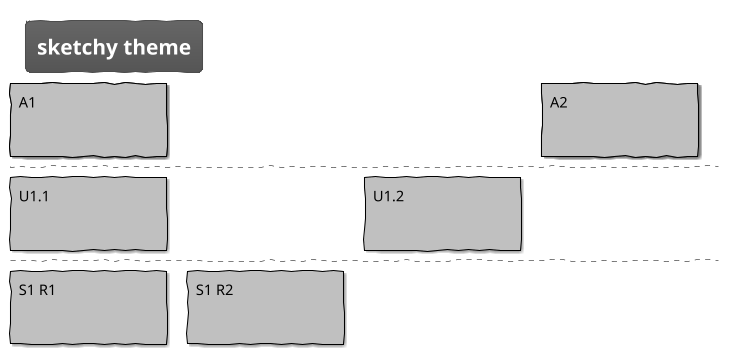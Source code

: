 ' Do not edit
' Theme Gallery
' autogenerated by script
'
@startboard
!theme sketchy
title sketchy theme
A1
+U1.1
++S1 R1
++S1 R2 
+U1.2
A2
@endboard
